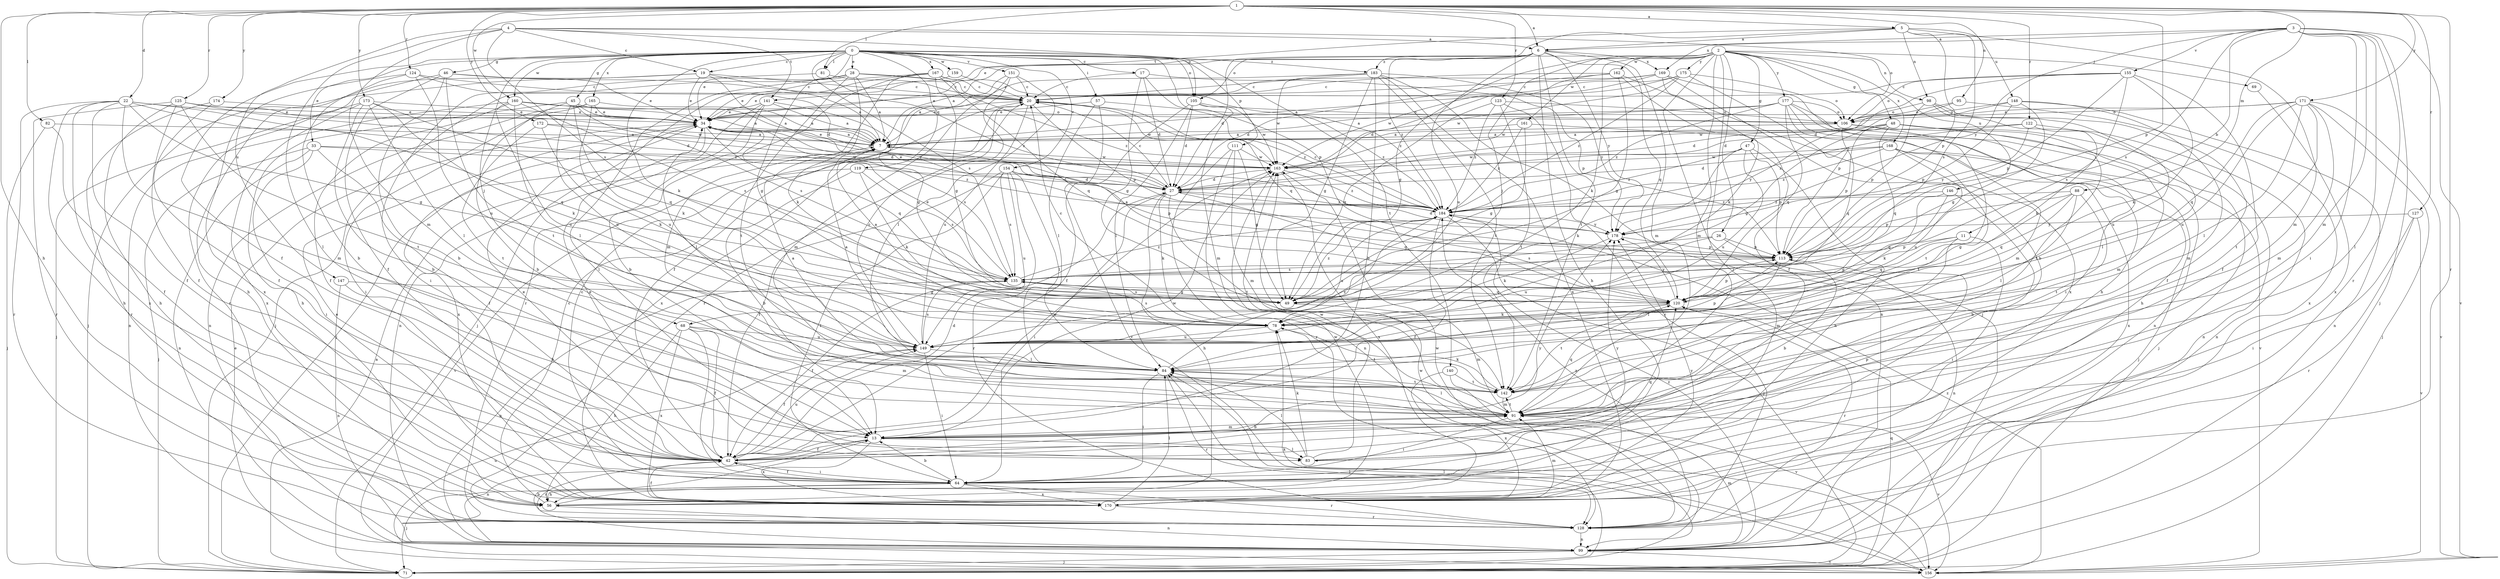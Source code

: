 strict digraph  {
0;
1;
2;
3;
4;
5;
6;
7;
11;
13;
17;
19;
20;
22;
26;
27;
28;
33;
34;
42;
45;
46;
47;
48;
49;
56;
57;
64;
68;
69;
71;
78;
81;
82;
83;
84;
88;
91;
95;
98;
99;
105;
106;
111;
113;
119;
120;
122;
123;
124;
125;
127;
128;
135;
140;
141;
142;
146;
147;
148;
149;
151;
154;
155;
156;
159;
160;
161;
162;
163;
165;
167;
168;
169;
170;
171;
172;
173;
174;
175;
177;
178;
183;
184;
0 -> 17  [label=c];
0 -> 19  [label=c];
0 -> 28  [label=e];
0 -> 33  [label=e];
0 -> 34  [label=e];
0 -> 42  [label=f];
0 -> 45  [label=g];
0 -> 46  [label=g];
0 -> 57  [label=i];
0 -> 68  [label=j];
0 -> 78  [label=k];
0 -> 81  [label=l];
0 -> 105  [label=o];
0 -> 111  [label=p];
0 -> 113  [label=p];
0 -> 119  [label=q];
0 -> 135  [label=s];
0 -> 140  [label=t];
0 -> 151  [label=v];
0 -> 154  [label=v];
0 -> 159  [label=w];
0 -> 160  [label=w];
0 -> 165  [label=x];
0 -> 167  [label=x];
0 -> 183  [label=z];
1 -> 5  [label=a];
1 -> 6  [label=a];
1 -> 22  [label=d];
1 -> 56  [label=h];
1 -> 81  [label=l];
1 -> 82  [label=l];
1 -> 88  [label=m];
1 -> 95  [label=n];
1 -> 113  [label=p];
1 -> 122  [label=r];
1 -> 123  [label=r];
1 -> 124  [label=r];
1 -> 125  [label=r];
1 -> 127  [label=r];
1 -> 128  [label=r];
1 -> 160  [label=w];
1 -> 171  [label=y];
1 -> 172  [label=y];
1 -> 173  [label=y];
1 -> 174  [label=y];
2 -> 26  [label=d];
2 -> 47  [label=g];
2 -> 48  [label=g];
2 -> 49  [label=g];
2 -> 64  [label=i];
2 -> 68  [label=j];
2 -> 69  [label=j];
2 -> 71  [label=j];
2 -> 78  [label=k];
2 -> 91  [label=m];
2 -> 98  [label=n];
2 -> 105  [label=o];
2 -> 146  [label=u];
2 -> 161  [label=w];
2 -> 162  [label=w];
2 -> 168  [label=x];
2 -> 175  [label=y];
2 -> 177  [label=y];
3 -> 6  [label=a];
3 -> 11  [label=b];
3 -> 64  [label=i];
3 -> 71  [label=j];
3 -> 83  [label=l];
3 -> 91  [label=m];
3 -> 128  [label=r];
3 -> 135  [label=s];
3 -> 155  [label=v];
3 -> 156  [label=v];
3 -> 169  [label=x];
3 -> 178  [label=y];
4 -> 6  [label=a];
4 -> 19  [label=c];
4 -> 83  [label=l];
4 -> 91  [label=m];
4 -> 105  [label=o];
4 -> 106  [label=o];
4 -> 135  [label=s];
4 -> 141  [label=t];
4 -> 147  [label=u];
5 -> 6  [label=a];
5 -> 34  [label=e];
5 -> 91  [label=m];
5 -> 98  [label=n];
5 -> 113  [label=p];
5 -> 135  [label=s];
5 -> 141  [label=t];
5 -> 148  [label=u];
6 -> 7  [label=a];
6 -> 27  [label=d];
6 -> 56  [label=h];
6 -> 91  [label=m];
6 -> 120  [label=q];
6 -> 142  [label=t];
6 -> 149  [label=u];
6 -> 169  [label=x];
6 -> 178  [label=y];
6 -> 183  [label=z];
6 -> 184  [label=z];
7 -> 34  [label=e];
7 -> 163  [label=w];
11 -> 49  [label=g];
11 -> 64  [label=i];
11 -> 91  [label=m];
11 -> 113  [label=p];
11 -> 120  [label=q];
13 -> 42  [label=f];
13 -> 83  [label=l];
13 -> 91  [label=m];
13 -> 99  [label=n];
13 -> 163  [label=w];
13 -> 170  [label=x];
17 -> 20  [label=c];
17 -> 27  [label=d];
17 -> 49  [label=g];
17 -> 113  [label=p];
17 -> 120  [label=q];
19 -> 7  [label=a];
19 -> 20  [label=c];
19 -> 34  [label=e];
19 -> 71  [label=j];
19 -> 128  [label=r];
19 -> 178  [label=y];
20 -> 34  [label=e];
20 -> 113  [label=p];
20 -> 149  [label=u];
20 -> 163  [label=w];
20 -> 170  [label=x];
20 -> 184  [label=z];
22 -> 34  [label=e];
22 -> 42  [label=f];
22 -> 49  [label=g];
22 -> 56  [label=h];
22 -> 91  [label=m];
22 -> 120  [label=q];
22 -> 128  [label=r];
22 -> 170  [label=x];
22 -> 184  [label=z];
26 -> 99  [label=n];
26 -> 113  [label=p];
26 -> 135  [label=s];
26 -> 149  [label=u];
27 -> 20  [label=c];
27 -> 34  [label=e];
27 -> 56  [label=h];
27 -> 64  [label=i];
27 -> 78  [label=k];
27 -> 120  [label=q];
27 -> 142  [label=t];
27 -> 184  [label=z];
28 -> 7  [label=a];
28 -> 20  [label=c];
28 -> 49  [label=g];
28 -> 71  [label=j];
28 -> 78  [label=k];
28 -> 83  [label=l];
28 -> 142  [label=t];
28 -> 184  [label=z];
33 -> 42  [label=f];
33 -> 64  [label=i];
33 -> 71  [label=j];
33 -> 99  [label=n];
33 -> 163  [label=w];
33 -> 184  [label=z];
34 -> 7  [label=a];
34 -> 84  [label=l];
34 -> 120  [label=q];
34 -> 135  [label=s];
34 -> 170  [label=x];
42 -> 27  [label=d];
42 -> 34  [label=e];
42 -> 64  [label=i];
42 -> 128  [label=r];
42 -> 149  [label=u];
42 -> 163  [label=w];
42 -> 178  [label=y];
45 -> 7  [label=a];
45 -> 13  [label=b];
45 -> 34  [label=e];
45 -> 56  [label=h];
45 -> 78  [label=k];
45 -> 135  [label=s];
45 -> 149  [label=u];
46 -> 13  [label=b];
46 -> 20  [label=c];
46 -> 34  [label=e];
46 -> 42  [label=f];
46 -> 56  [label=h];
46 -> 142  [label=t];
47 -> 56  [label=h];
47 -> 78  [label=k];
47 -> 113  [label=p];
47 -> 149  [label=u];
47 -> 163  [label=w];
47 -> 184  [label=z];
48 -> 7  [label=a];
48 -> 49  [label=g];
48 -> 91  [label=m];
48 -> 99  [label=n];
48 -> 113  [label=p];
48 -> 120  [label=q];
48 -> 142  [label=t];
48 -> 178  [label=y];
49 -> 7  [label=a];
49 -> 91  [label=m];
49 -> 135  [label=s];
49 -> 184  [label=z];
56 -> 20  [label=c];
56 -> 99  [label=n];
56 -> 163  [label=w];
56 -> 178  [label=y];
57 -> 34  [label=e];
57 -> 84  [label=l];
57 -> 156  [label=v];
57 -> 184  [label=z];
64 -> 13  [label=b];
64 -> 20  [label=c];
64 -> 42  [label=f];
64 -> 56  [label=h];
64 -> 71  [label=j];
64 -> 128  [label=r];
64 -> 170  [label=x];
68 -> 42  [label=f];
68 -> 56  [label=h];
68 -> 64  [label=i];
68 -> 91  [label=m];
68 -> 149  [label=u];
68 -> 170  [label=x];
69 -> 170  [label=x];
71 -> 7  [label=a];
71 -> 84  [label=l];
71 -> 120  [label=q];
71 -> 163  [label=w];
78 -> 20  [label=c];
78 -> 135  [label=s];
78 -> 142  [label=t];
78 -> 149  [label=u];
81 -> 20  [label=c];
81 -> 64  [label=i];
81 -> 184  [label=z];
82 -> 7  [label=a];
82 -> 42  [label=f];
82 -> 71  [label=j];
83 -> 34  [label=e];
83 -> 78  [label=k];
83 -> 84  [label=l];
83 -> 113  [label=p];
83 -> 120  [label=q];
83 -> 163  [label=w];
83 -> 178  [label=y];
84 -> 7  [label=a];
84 -> 64  [label=i];
84 -> 128  [label=r];
84 -> 142  [label=t];
84 -> 184  [label=z];
88 -> 49  [label=g];
88 -> 84  [label=l];
88 -> 113  [label=p];
88 -> 120  [label=q];
88 -> 142  [label=t];
88 -> 184  [label=z];
91 -> 13  [label=b];
91 -> 64  [label=i];
91 -> 84  [label=l];
91 -> 120  [label=q];
91 -> 142  [label=t];
91 -> 156  [label=v];
95 -> 106  [label=o];
95 -> 163  [label=w];
95 -> 170  [label=x];
98 -> 42  [label=f];
98 -> 78  [label=k];
98 -> 106  [label=o];
98 -> 113  [label=p];
98 -> 149  [label=u];
99 -> 13  [label=b];
99 -> 71  [label=j];
99 -> 91  [label=m];
99 -> 156  [label=v];
99 -> 184  [label=z];
105 -> 27  [label=d];
105 -> 42  [label=f];
105 -> 84  [label=l];
105 -> 91  [label=m];
105 -> 106  [label=o];
105 -> 163  [label=w];
106 -> 7  [label=a];
106 -> 71  [label=j];
106 -> 120  [label=q];
106 -> 142  [label=t];
111 -> 49  [label=g];
111 -> 91  [label=m];
111 -> 99  [label=n];
111 -> 128  [label=r];
111 -> 163  [label=w];
113 -> 7  [label=a];
113 -> 13  [label=b];
113 -> 84  [label=l];
113 -> 135  [label=s];
119 -> 13  [label=b];
119 -> 27  [label=d];
119 -> 78  [label=k];
119 -> 135  [label=s];
119 -> 156  [label=v];
120 -> 78  [label=k];
120 -> 113  [label=p];
120 -> 128  [label=r];
120 -> 142  [label=t];
120 -> 178  [label=y];
122 -> 7  [label=a];
122 -> 84  [label=l];
122 -> 99  [label=n];
122 -> 178  [label=y];
122 -> 184  [label=z];
123 -> 49  [label=g];
123 -> 106  [label=o];
123 -> 128  [label=r];
123 -> 142  [label=t];
123 -> 184  [label=z];
124 -> 13  [label=b];
124 -> 20  [label=c];
124 -> 27  [label=d];
124 -> 149  [label=u];
124 -> 170  [label=x];
125 -> 27  [label=d];
125 -> 34  [label=e];
125 -> 42  [label=f];
125 -> 56  [label=h];
125 -> 128  [label=r];
125 -> 142  [label=t];
125 -> 163  [label=w];
127 -> 64  [label=i];
127 -> 128  [label=r];
127 -> 156  [label=v];
127 -> 178  [label=y];
128 -> 99  [label=n];
128 -> 163  [label=w];
128 -> 184  [label=z];
135 -> 34  [label=e];
135 -> 42  [label=f];
135 -> 49  [label=g];
135 -> 99  [label=n];
135 -> 120  [label=q];
135 -> 184  [label=z];
140 -> 142  [label=t];
140 -> 156  [label=v];
140 -> 170  [label=x];
141 -> 7  [label=a];
141 -> 13  [label=b];
141 -> 34  [label=e];
141 -> 49  [label=g];
141 -> 71  [label=j];
141 -> 99  [label=n];
142 -> 78  [label=k];
142 -> 91  [label=m];
146 -> 13  [label=b];
146 -> 78  [label=k];
146 -> 120  [label=q];
146 -> 184  [label=z];
147 -> 13  [label=b];
147 -> 49  [label=g];
147 -> 99  [label=n];
148 -> 27  [label=d];
148 -> 49  [label=g];
148 -> 91  [label=m];
148 -> 99  [label=n];
148 -> 106  [label=o];
148 -> 113  [label=p];
149 -> 7  [label=a];
149 -> 20  [label=c];
149 -> 42  [label=f];
149 -> 64  [label=i];
149 -> 84  [label=l];
149 -> 113  [label=p];
149 -> 135  [label=s];
151 -> 20  [label=c];
151 -> 42  [label=f];
151 -> 84  [label=l];
151 -> 91  [label=m];
151 -> 128  [label=r];
154 -> 27  [label=d];
154 -> 42  [label=f];
154 -> 64  [label=i];
154 -> 84  [label=l];
154 -> 113  [label=p];
154 -> 128  [label=r];
154 -> 135  [label=s];
154 -> 149  [label=u];
155 -> 20  [label=c];
155 -> 27  [label=d];
155 -> 42  [label=f];
155 -> 78  [label=k];
155 -> 106  [label=o];
155 -> 113  [label=p];
155 -> 135  [label=s];
156 -> 34  [label=e];
156 -> 78  [label=k];
156 -> 84  [label=l];
156 -> 149  [label=u];
156 -> 184  [label=z];
159 -> 20  [label=c];
159 -> 34  [label=e];
160 -> 7  [label=a];
160 -> 42  [label=f];
160 -> 84  [label=l];
160 -> 99  [label=n];
160 -> 106  [label=o];
160 -> 135  [label=s];
160 -> 149  [label=u];
161 -> 7  [label=a];
161 -> 49  [label=g];
161 -> 156  [label=v];
161 -> 184  [label=z];
162 -> 20  [label=c];
162 -> 27  [label=d];
162 -> 42  [label=f];
162 -> 49  [label=g];
162 -> 163  [label=w];
162 -> 170  [label=x];
163 -> 27  [label=d];
163 -> 34  [label=e];
163 -> 170  [label=x];
163 -> 184  [label=z];
165 -> 7  [label=a];
165 -> 34  [label=e];
165 -> 64  [label=i];
165 -> 99  [label=n];
165 -> 149  [label=u];
167 -> 20  [label=c];
167 -> 34  [label=e];
167 -> 49  [label=g];
167 -> 71  [label=j];
167 -> 91  [label=m];
167 -> 120  [label=q];
167 -> 128  [label=r];
167 -> 184  [label=z];
168 -> 27  [label=d];
168 -> 71  [label=j];
168 -> 142  [label=t];
168 -> 149  [label=u];
168 -> 163  [label=w];
168 -> 170  [label=x];
168 -> 184  [label=z];
169 -> 13  [label=b];
169 -> 20  [label=c];
169 -> 27  [label=d];
169 -> 34  [label=e];
169 -> 56  [label=h];
169 -> 78  [label=k];
170 -> 34  [label=e];
170 -> 42  [label=f];
170 -> 84  [label=l];
170 -> 91  [label=m];
170 -> 128  [label=r];
171 -> 34  [label=e];
171 -> 71  [label=j];
171 -> 84  [label=l];
171 -> 91  [label=m];
171 -> 106  [label=o];
171 -> 120  [label=q];
171 -> 142  [label=t];
171 -> 149  [label=u];
171 -> 156  [label=v];
172 -> 7  [label=a];
172 -> 27  [label=d];
172 -> 78  [label=k];
172 -> 142  [label=t];
173 -> 13  [label=b];
173 -> 34  [label=e];
173 -> 71  [label=j];
173 -> 78  [label=k];
173 -> 84  [label=l];
173 -> 120  [label=q];
173 -> 170  [label=x];
174 -> 34  [label=e];
174 -> 42  [label=f];
174 -> 128  [label=r];
175 -> 7  [label=a];
175 -> 20  [label=c];
175 -> 106  [label=o];
175 -> 113  [label=p];
175 -> 163  [label=w];
175 -> 184  [label=z];
177 -> 7  [label=a];
177 -> 56  [label=h];
177 -> 64  [label=i];
177 -> 91  [label=m];
177 -> 99  [label=n];
177 -> 106  [label=o];
177 -> 120  [label=q];
177 -> 163  [label=w];
177 -> 184  [label=z];
178 -> 27  [label=d];
178 -> 78  [label=k];
178 -> 113  [label=p];
183 -> 7  [label=a];
183 -> 13  [label=b];
183 -> 20  [label=c];
183 -> 49  [label=g];
183 -> 99  [label=n];
183 -> 142  [label=t];
183 -> 163  [label=w];
183 -> 170  [label=x];
183 -> 178  [label=y];
184 -> 20  [label=c];
184 -> 42  [label=f];
184 -> 71  [label=j];
184 -> 149  [label=u];
184 -> 178  [label=y];
}
